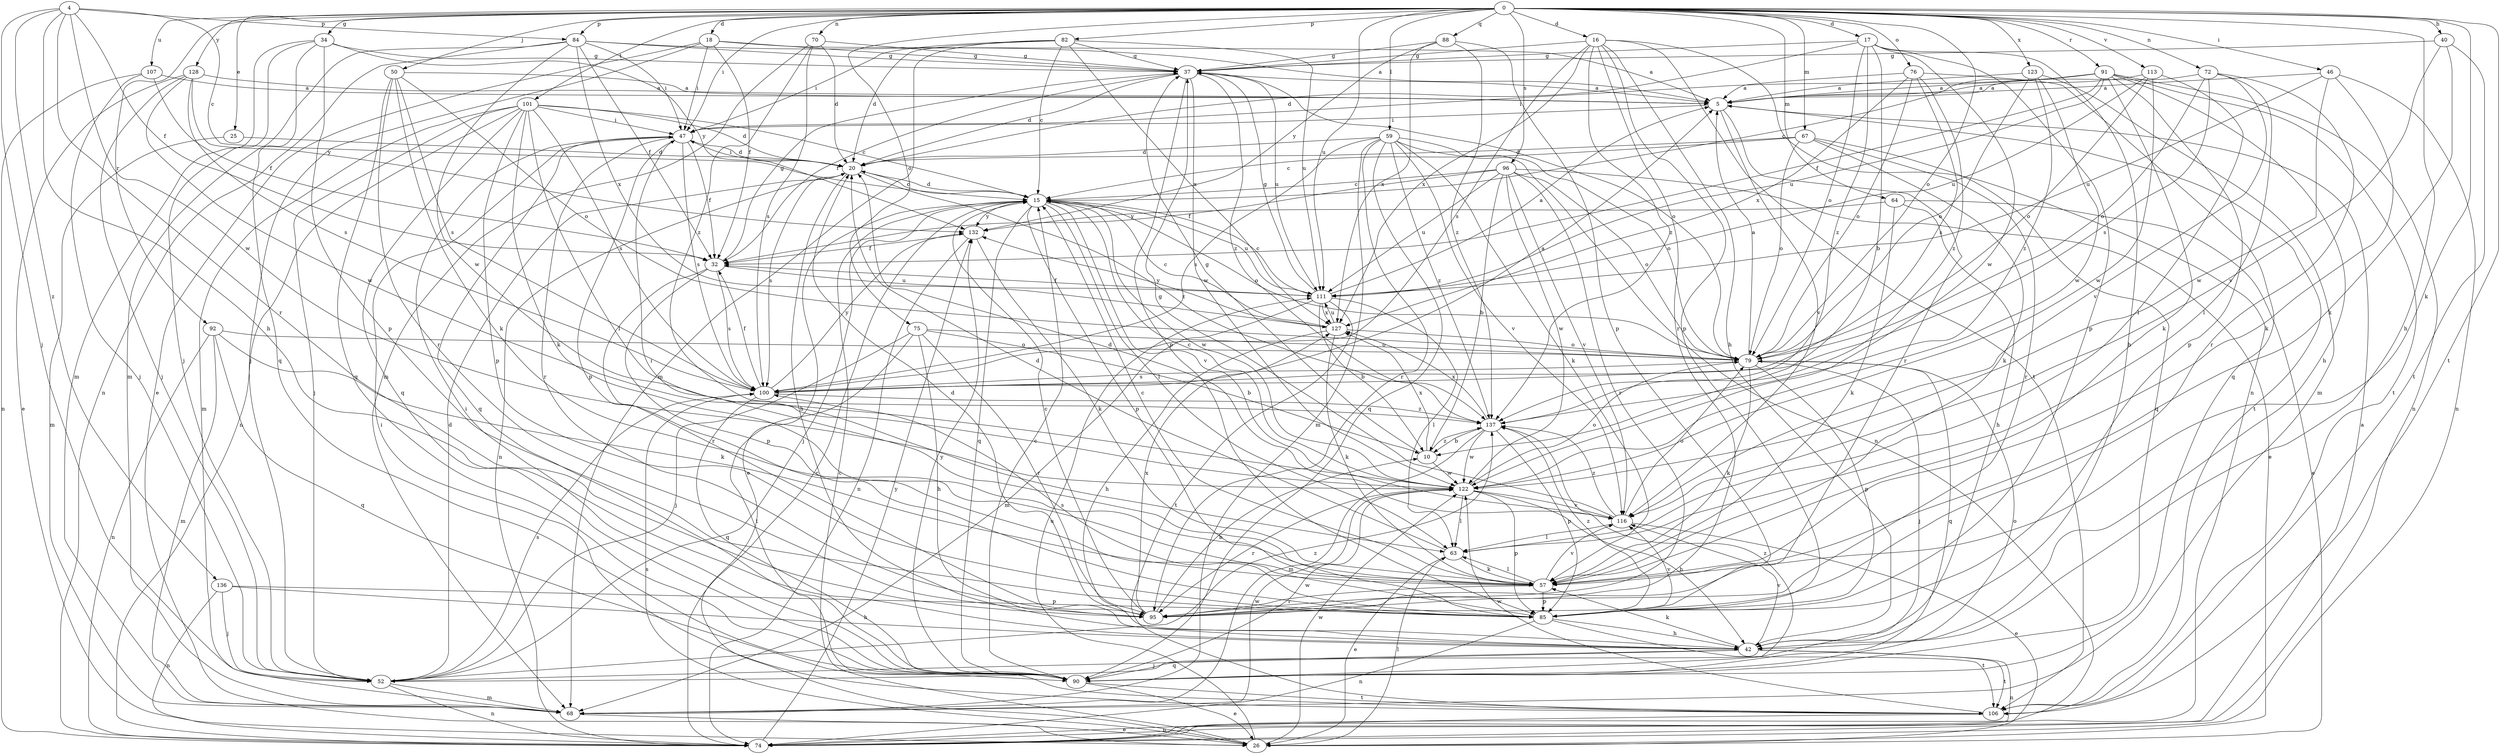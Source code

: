 strict digraph  {
0;
4;
5;
10;
15;
16;
17;
18;
20;
25;
26;
32;
34;
37;
40;
42;
46;
47;
50;
52;
57;
59;
63;
64;
67;
68;
70;
72;
74;
75;
76;
79;
82;
84;
85;
88;
90;
91;
92;
95;
96;
100;
101;
106;
107;
111;
113;
116;
122;
123;
127;
128;
132;
136;
137;
0 -> 16  [label=d];
0 -> 17  [label=d];
0 -> 18  [label=d];
0 -> 25  [label=e];
0 -> 34  [label=g];
0 -> 40  [label=h];
0 -> 42  [label=h];
0 -> 46  [label=i];
0 -> 47  [label=i];
0 -> 50  [label=j];
0 -> 57  [label=k];
0 -> 59  [label=l];
0 -> 64  [label=m];
0 -> 67  [label=m];
0 -> 70  [label=n];
0 -> 72  [label=n];
0 -> 75  [label=o];
0 -> 76  [label=o];
0 -> 79  [label=o];
0 -> 82  [label=p];
0 -> 84  [label=p];
0 -> 88  [label=q];
0 -> 91  [label=r];
0 -> 92  [label=r];
0 -> 96  [label=s];
0 -> 101  [label=t];
0 -> 106  [label=t];
0 -> 107  [label=u];
0 -> 111  [label=u];
0 -> 113  [label=v];
0 -> 123  [label=x];
0 -> 128  [label=y];
4 -> 15  [label=c];
4 -> 32  [label=f];
4 -> 42  [label=h];
4 -> 52  [label=j];
4 -> 84  [label=p];
4 -> 95  [label=r];
4 -> 122  [label=w];
4 -> 136  [label=z];
5 -> 47  [label=i];
5 -> 95  [label=r];
5 -> 106  [label=t];
5 -> 116  [label=v];
10 -> 37  [label=g];
10 -> 122  [label=w];
10 -> 127  [label=x];
10 -> 137  [label=z];
15 -> 20  [label=d];
15 -> 26  [label=e];
15 -> 52  [label=j];
15 -> 63  [label=l];
15 -> 79  [label=o];
15 -> 85  [label=p];
15 -> 90  [label=q];
15 -> 111  [label=u];
15 -> 116  [label=v];
15 -> 122  [label=w];
15 -> 132  [label=y];
16 -> 37  [label=g];
16 -> 42  [label=h];
16 -> 74  [label=n];
16 -> 85  [label=p];
16 -> 95  [label=r];
16 -> 100  [label=s];
16 -> 106  [label=t];
16 -> 127  [label=x];
16 -> 137  [label=z];
17 -> 10  [label=b];
17 -> 20  [label=d];
17 -> 37  [label=g];
17 -> 42  [label=h];
17 -> 79  [label=o];
17 -> 85  [label=p];
17 -> 122  [label=w];
17 -> 137  [label=z];
18 -> 5  [label=a];
18 -> 26  [label=e];
18 -> 32  [label=f];
18 -> 37  [label=g];
18 -> 47  [label=i];
18 -> 52  [label=j];
20 -> 15  [label=c];
20 -> 42  [label=h];
20 -> 47  [label=i];
20 -> 74  [label=n];
20 -> 100  [label=s];
20 -> 137  [label=z];
25 -> 20  [label=d];
25 -> 68  [label=m];
26 -> 15  [label=c];
26 -> 63  [label=l];
26 -> 100  [label=s];
26 -> 111  [label=u];
26 -> 122  [label=w];
32 -> 37  [label=g];
32 -> 85  [label=p];
32 -> 95  [label=r];
32 -> 100  [label=s];
32 -> 111  [label=u];
34 -> 37  [label=g];
34 -> 52  [label=j];
34 -> 68  [label=m];
34 -> 85  [label=p];
34 -> 90  [label=q];
34 -> 132  [label=y];
37 -> 5  [label=a];
37 -> 20  [label=d];
37 -> 32  [label=f];
37 -> 79  [label=o];
37 -> 85  [label=p];
37 -> 111  [label=u];
37 -> 122  [label=w];
37 -> 137  [label=z];
40 -> 37  [label=g];
40 -> 57  [label=k];
40 -> 106  [label=t];
40 -> 116  [label=v];
42 -> 52  [label=j];
42 -> 57  [label=k];
42 -> 74  [label=n];
42 -> 90  [label=q];
42 -> 106  [label=t];
42 -> 116  [label=v];
46 -> 5  [label=a];
46 -> 57  [label=k];
46 -> 74  [label=n];
46 -> 111  [label=u];
46 -> 122  [label=w];
47 -> 20  [label=d];
47 -> 32  [label=f];
47 -> 85  [label=p];
47 -> 90  [label=q];
47 -> 95  [label=r];
47 -> 100  [label=s];
50 -> 5  [label=a];
50 -> 57  [label=k];
50 -> 79  [label=o];
50 -> 90  [label=q];
50 -> 95  [label=r];
50 -> 100  [label=s];
52 -> 20  [label=d];
52 -> 68  [label=m];
52 -> 74  [label=n];
52 -> 100  [label=s];
52 -> 137  [label=z];
57 -> 15  [label=c];
57 -> 47  [label=i];
57 -> 63  [label=l];
57 -> 85  [label=p];
57 -> 95  [label=r];
57 -> 116  [label=v];
59 -> 20  [label=d];
59 -> 57  [label=k];
59 -> 68  [label=m];
59 -> 74  [label=n];
59 -> 79  [label=o];
59 -> 90  [label=q];
59 -> 95  [label=r];
59 -> 100  [label=s];
59 -> 116  [label=v];
59 -> 137  [label=z];
63 -> 20  [label=d];
63 -> 26  [label=e];
63 -> 57  [label=k];
64 -> 26  [label=e];
64 -> 42  [label=h];
64 -> 57  [label=k];
64 -> 132  [label=y];
67 -> 15  [label=c];
67 -> 20  [label=d];
67 -> 57  [label=k];
67 -> 79  [label=o];
67 -> 90  [label=q];
67 -> 95  [label=r];
68 -> 26  [label=e];
68 -> 122  [label=w];
70 -> 20  [label=d];
70 -> 37  [label=g];
70 -> 68  [label=m];
70 -> 100  [label=s];
70 -> 137  [label=z];
72 -> 5  [label=a];
72 -> 63  [label=l];
72 -> 79  [label=o];
72 -> 95  [label=r];
72 -> 100  [label=s];
72 -> 116  [label=v];
74 -> 5  [label=a];
74 -> 15  [label=c];
74 -> 132  [label=y];
75 -> 10  [label=b];
75 -> 42  [label=h];
75 -> 52  [label=j];
75 -> 79  [label=o];
75 -> 95  [label=r];
75 -> 106  [label=t];
76 -> 5  [label=a];
76 -> 79  [label=o];
76 -> 90  [label=q];
76 -> 100  [label=s];
76 -> 127  [label=x];
76 -> 137  [label=z];
79 -> 5  [label=a];
79 -> 52  [label=j];
79 -> 57  [label=k];
79 -> 85  [label=p];
79 -> 90  [label=q];
79 -> 100  [label=s];
82 -> 15  [label=c];
82 -> 20  [label=d];
82 -> 37  [label=g];
82 -> 47  [label=i];
82 -> 68  [label=m];
82 -> 111  [label=u];
82 -> 127  [label=x];
84 -> 5  [label=a];
84 -> 32  [label=f];
84 -> 37  [label=g];
84 -> 47  [label=i];
84 -> 68  [label=m];
84 -> 74  [label=n];
84 -> 122  [label=w];
84 -> 127  [label=x];
85 -> 42  [label=h];
85 -> 74  [label=n];
85 -> 100  [label=s];
85 -> 106  [label=t];
85 -> 116  [label=v];
85 -> 137  [label=z];
88 -> 37  [label=g];
88 -> 85  [label=p];
88 -> 127  [label=x];
88 -> 132  [label=y];
88 -> 137  [label=z];
90 -> 15  [label=c];
90 -> 26  [label=e];
90 -> 47  [label=i];
90 -> 79  [label=o];
90 -> 106  [label=t];
90 -> 122  [label=w];
90 -> 132  [label=y];
90 -> 137  [label=z];
91 -> 5  [label=a];
91 -> 15  [label=c];
91 -> 32  [label=f];
91 -> 42  [label=h];
91 -> 47  [label=i];
91 -> 57  [label=k];
91 -> 74  [label=n];
91 -> 85  [label=p];
91 -> 106  [label=t];
91 -> 111  [label=u];
92 -> 57  [label=k];
92 -> 68  [label=m];
92 -> 74  [label=n];
92 -> 79  [label=o];
92 -> 90  [label=q];
95 -> 10  [label=b];
95 -> 15  [label=c];
95 -> 20  [label=d];
95 -> 127  [label=x];
96 -> 10  [label=b];
96 -> 15  [label=c];
96 -> 26  [label=e];
96 -> 32  [label=f];
96 -> 79  [label=o];
96 -> 95  [label=r];
96 -> 111  [label=u];
96 -> 116  [label=v];
96 -> 122  [label=w];
100 -> 5  [label=a];
100 -> 32  [label=f];
100 -> 90  [label=q];
100 -> 132  [label=y];
100 -> 137  [label=z];
101 -> 15  [label=c];
101 -> 20  [label=d];
101 -> 47  [label=i];
101 -> 52  [label=j];
101 -> 57  [label=k];
101 -> 63  [label=l];
101 -> 68  [label=m];
101 -> 74  [label=n];
101 -> 85  [label=p];
101 -> 90  [label=q];
101 -> 100  [label=s];
106 -> 47  [label=i];
106 -> 74  [label=n];
106 -> 122  [label=w];
107 -> 5  [label=a];
107 -> 32  [label=f];
107 -> 52  [label=j];
107 -> 74  [label=n];
111 -> 5  [label=a];
111 -> 10  [label=b];
111 -> 15  [label=c];
111 -> 32  [label=f];
111 -> 37  [label=g];
111 -> 63  [label=l];
111 -> 68  [label=m];
111 -> 106  [label=t];
111 -> 127  [label=x];
113 -> 5  [label=a];
113 -> 63  [label=l];
113 -> 79  [label=o];
113 -> 111  [label=u];
113 -> 122  [label=w];
116 -> 20  [label=d];
116 -> 26  [label=e];
116 -> 37  [label=g];
116 -> 63  [label=l];
116 -> 79  [label=o];
116 -> 137  [label=z];
122 -> 15  [label=c];
122 -> 42  [label=h];
122 -> 63  [label=l];
122 -> 79  [label=o];
122 -> 85  [label=p];
122 -> 95  [label=r];
122 -> 116  [label=v];
123 -> 5  [label=a];
123 -> 68  [label=m];
123 -> 79  [label=o];
123 -> 122  [label=w];
123 -> 137  [label=z];
127 -> 15  [label=c];
127 -> 42  [label=h];
127 -> 57  [label=k];
127 -> 79  [label=o];
127 -> 111  [label=u];
127 -> 132  [label=y];
128 -> 5  [label=a];
128 -> 26  [label=e];
128 -> 52  [label=j];
128 -> 100  [label=s];
128 -> 122  [label=w];
128 -> 132  [label=y];
132 -> 32  [label=f];
132 -> 57  [label=k];
132 -> 74  [label=n];
136 -> 42  [label=h];
136 -> 52  [label=j];
136 -> 74  [label=n];
136 -> 85  [label=p];
137 -> 10  [label=b];
137 -> 68  [label=m];
137 -> 85  [label=p];
137 -> 122  [label=w];
137 -> 127  [label=x];
}
